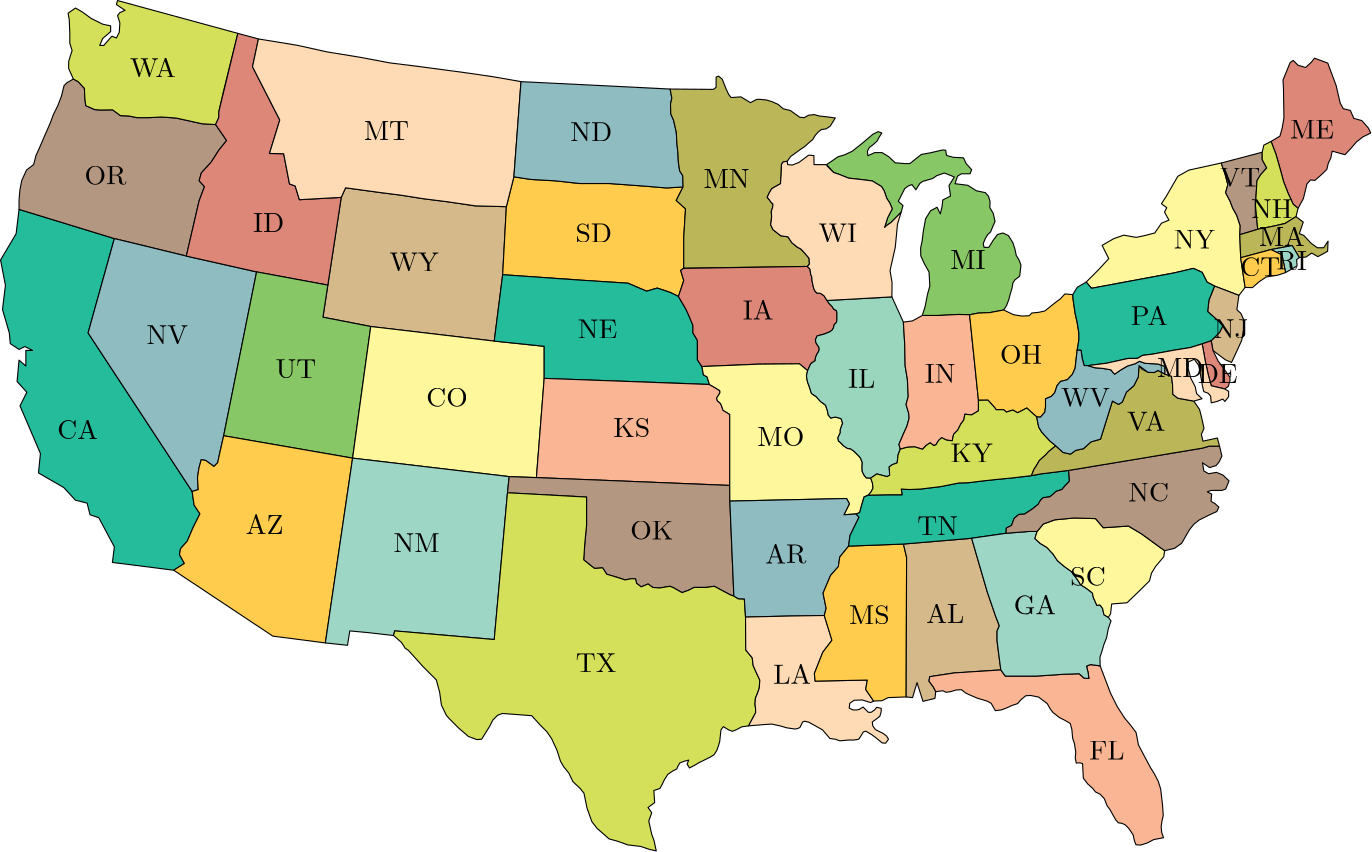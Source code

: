 <?xml version="1.0"?>
<!DOCTYPE ipe SYSTEM "ipe.dtd">
<ipe version="70206" creator="Ipe 7.2.7">
<info created="D:20100110145735" modified="D:20200327143314"/>
<ipestyle name="basic">
<symbol name="arrow/arc(spx)">
<path stroke="sym-stroke" fill="sym-stroke" pen="sym-pen">
0 0 m
-1 0.333 l
-1 -0.333 l
h
</path>
</symbol>
<symbol name="arrow/farc(spx)">
<path stroke="sym-stroke" fill="white" pen="sym-pen">
0 0 m
-1 0.333 l
-1 -0.333 l
h
</path>
</symbol>
<symbol name="mark/circle(sx)" transformations="translations">
<path fill="sym-stroke">
0.6 0 0 0.6 0 0 e
0.4 0 0 0.4 0 0 e
</path>
</symbol>
<symbol name="mark/disk(sx)" transformations="translations">
<path fill="sym-stroke">
0.6 0 0 0.6 0 0 e
</path>
</symbol>
<symbol name="mark/fdisk(sfx)" transformations="translations">
<group>
<path fill="sym-stroke" fillrule="eofill">
0.6 0 0 0.6 0 0 e
0.4 0 0 0.4 0 0 e
</path>
<path fill="sym-fill">
0.4 0 0 0.4 0 0 e
</path>
</group>
</symbol>
<symbol name="mark/box(sx)" transformations="translations">
<path fill="sym-stroke" fillrule="eofill">
-0.6 -0.6 m
0.6 -0.6 l
0.6 0.6 l
-0.6 0.6 l
h
-0.4 -0.4 m
0.4 -0.4 l
0.4 0.4 l
-0.4 0.4 l
h
</path>
</symbol>
<symbol name="mark/square(sx)" transformations="translations">
<path fill="sym-stroke">
-0.6 -0.6 m
0.6 -0.6 l
0.6 0.6 l
-0.6 0.6 l
h
</path>
</symbol>
<symbol name="mark/fsquare(sfx)" transformations="translations">
<group>
<path fill="sym-stroke" fillrule="eofill">
-0.6 -0.6 m
0.6 -0.6 l
0.6 0.6 l
-0.6 0.6 l
h
-0.4 -0.4 m
0.4 -0.4 l
0.4 0.4 l
-0.4 0.4 l
h
</path>
<path fill="sym-fill">
-0.4 -0.4 m
0.4 -0.4 l
0.4 0.4 l
-0.4 0.4 l
h
</path>
</group>
</symbol>
<symbol name="mark/cross(sx)" transformations="translations">
<group>
<path fill="sym-stroke">
-0.43 -0.57 m
0.57 0.43 l
0.43 0.57 l
-0.57 -0.43 l
h
</path>
<path fill="sym-stroke">
-0.43 0.57 m
0.57 -0.43 l
0.43 -0.57 l
-0.57 0.43 l
h
</path>
</group>
</symbol>
<symbol name="arrow/fnormal(spx)">
<path stroke="sym-stroke" fill="white" pen="sym-pen">
0 0 m
-1 0.333 l
-1 -0.333 l
h
</path>
</symbol>
<symbol name="arrow/pointed(spx)">
<path stroke="sym-stroke" fill="sym-stroke" pen="sym-pen">
0 0 m
-1 0.333 l
-0.8 0 l
-1 -0.333 l
h
</path>
</symbol>
<symbol name="arrow/fpointed(spx)">
<path stroke="sym-stroke" fill="white" pen="sym-pen">
0 0 m
-1 0.333 l
-0.8 0 l
-1 -0.333 l
h
</path>
</symbol>
<symbol name="arrow/linear(spx)">
<path stroke="sym-stroke" pen="sym-pen">
-1 0.333 m
0 0 l
-1 -0.333 l
</path>
</symbol>
<symbol name="arrow/fdouble(spx)">
<path stroke="sym-stroke" fill="white" pen="sym-pen">
0 0 m
-1 0.333 l
-1 -0.333 l
h
-1 0 m
-2 0.333 l
-2 -0.333 l
h
</path>
</symbol>
<symbol name="arrow/double(spx)">
<path stroke="sym-stroke" fill="sym-stroke" pen="sym-pen">
0 0 m
-1 0.333 l
-1 -0.333 l
h
-1 0 m
-2 0.333 l
-2 -0.333 l
h
</path>
</symbol>
<pen name="heavier" value="0.8"/>
<pen name="fat" value="1.2"/>
<pen name="ultrafat" value="2"/>
<symbolsize name="large" value="5"/>
<symbolsize name="small" value="2"/>
<symbolsize name="tiny" value="1.1"/>
<arrowsize name="large" value="10"/>
<arrowsize name="small" value="5"/>
<arrowsize name="tiny" value="3"/>
<color name="red" value="1 0 0"/>
<color name="green" value="0 1 0"/>
<color name="blue" value="0 0 1"/>
<color name="yellow" value="1 1 0"/>
<color name="orange" value="1 0.647 0"/>
<color name="gold" value="1 0.843 0"/>
<color name="purple" value="0.627 0.125 0.941"/>
<color name="gray" value="0.745"/>
<color name="brown" value="0.647 0.165 0.165"/>
<color name="navy" value="0 0 0.502"/>
<color name="pink" value="1 0.753 0.796"/>
<color name="seagreen" value="0.18 0.545 0.341"/>
<color name="turquoise" value="0.251 0.878 0.816"/>
<color name="violet" value="0.933 0.51 0.933"/>
<color name="darkblue" value="0 0 0.545"/>
<color name="darkcyan" value="0 0.545 0.545"/>
<color name="darkgray" value="0.663"/>
<color name="darkgreen" value="0 0.392 0"/>
<color name="darkmagenta" value="0.545 0 0.545"/>
<color name="darkorange" value="1 0.549 0"/>
<color name="darkred" value="0.545 0 0"/>
<color name="lightblue" value="0.678 0.847 0.902"/>
<color name="lightcyan" value="0.878 1 1"/>
<color name="lightgray" value="0.827"/>
<color name="lightgreen" value="0.565 0.933 0.565"/>
<color name="lightyellow" value="1 1 0.878"/>
<dashstyle name="dashed" value="[4] 0"/>
<dashstyle name="dotted" value="[1 3] 0"/>
<dashstyle name="dash dotted" value="[4 2 1 2] 0"/>
<dashstyle name="dash dot dotted" value="[4 2 1 2 1 2] 0"/>
<textsize name="large" value="\large"/>
<textsize name="small" value="\small"/>
<textsize name="tiny" value="\tiny"/>
<textsize name="Large" value="\Large"/>
<textsize name="LARGE" value="\LARGE"/>
<textsize name="huge" value="\huge"/>
<textsize name="Huge" value="\Huge"/>
<textsize name="footnote" value="\footnotesize"/>
<textstyle name="center" begin="\begin{center}" end="\end{center}"/>
<textstyle name="itemize" begin="\begin{itemize}" end="\end{itemize}"/>
<textstyle name="item" begin="\begin{itemize}\item{}" end="\end{itemize}"/>
<gridsize name="4 pts" value="4"/>
<gridsize name="8 pts (~3 mm)" value="8"/>
<gridsize name="16 pts (~6 mm)" value="16"/>
<gridsize name="32 pts (~12 mm)" value="32"/>
<gridsize name="10 pts (~3.5 mm)" value="10"/>
<gridsize name="20 pts (~7 mm)" value="20"/>
<gridsize name="14 pts (~5 mm)" value="14"/>
<gridsize name="28 pts (~10 mm)" value="28"/>
<gridsize name="56 pts (~20 mm)" value="56"/>
<anglesize name="90 deg" value="90"/>
<anglesize name="60 deg" value="60"/>
<anglesize name="45 deg" value="45"/>
<anglesize name="30 deg" value="30"/>
<anglesize name="22.5 deg" value="22.5"/>
<tiling name="falling" angle="-60" step="4" width="1"/>
<tiling name="rising" angle="30" step="4" width="1"/>
</ipestyle>
<page>
<layer name="outlines"/>
<layer name="labels"/>
<view layers="outlines labels" active="outlines"/>
<path layer="outlines" matrix="1 0 0 1 1 0" stroke="black" fill="0.835 0.725 0.541">
171.32 503.665 m
166.489 472.069 l
164.73 460.518 l
181.942 457.172 l
226.405 451.913 l
229.433 475.818 l
230.769 500.318 l
219.559 500.598 l
209.375 502.107 l
201.076 503.144 l
192.684 504.465 l
185.328 505.407 l
179.764 506.162 l
172.881 507.105 l
h
</path>
<path matrix="1 0 0 1 1 0" stroke="black" fill="1 0.8 0.302">
230.769 500.318 m
233.473 511.049 l
239.592 510.114 l
248.295 509.623 l
257.244 508.643 l
267.787 508.643 l
281.149 507.662 l
288.382 507.049 l
294.389 507.417 l
291.914 502.555 l
295.261 499.527 l
294.623 489.168 l
294.623 478.172 l
293.508 477.375 l
294.623 473.71 l
292.711 467.972 l
289.842 469.407 l
285.061 471 l
281.236 469.885 l
274.543 472.753 l
257.332 473.869 l
229.433 475.818 l
h
</path>
<path matrix="1 0 0 1 1 0" stroke="black" fill="0.533 0.78 0.396">
388.455 512.424 m
385.72 511.481 l
384.211 510.444 l
380.628 509.407 l
379.591 508.652 l
378.176 506.389 l
376.762 508.275 l
375.347 507.709 l
374.216 506.86 l
372.801 504.126 l
371.858 502.24 l
373.556 500.731 l
372.877 498.325 l
369.25 494.625 l
367.654 493.537 l
366.929 492.812 l
368.017 496.294 l
369.686 499.558 l
368.743 501.734 l
367.727 503.258 l
366.784 506.014 l
365.841 507.537 l
362.504 509.568 l
358.587 510.076 l
353.945 510.584 l
350.318 512.035 l
348.577 512.615 l
346.038 515.444 l
348.378 517.045 l
350.169 518.271 l
352.433 518.931 l
355.262 520.251 l
358.939 523.174 l
362.711 526.38 l
364.597 527.323 l
365.917 526.852 l
364.88 525.155 l
364.22 523.929 l
362.994 522.797 l
361.391 521.571 l
360.731 520.251 l
360.919 518.648 l
363.371 519.78 l
366.012 519.78 l
368.463 518.271 l
370.727 516.102 l
374.216 515.819 l
376.007 515.819 l
380.157 519.119 l
383.363 519.685 l
387.795 520.723 l
388.926 520.628 l
389.209 518.742 l
391.661 518.082 l
395.339 517.894 l
396.282 515.819 l
398.262 513.65 l
397.696 512.141 l
394.584 512.141 l
393.17 511.293 l
392.29 508.584 l
396.884 508.006 l
399.996 506.026 l
403.202 505.366 l
404.334 504.045 l
404.9 502.159 l
404.806 499.991 l
406.031 497.916 l
406.692 494.993 l
405.937 493.295 l
405.088 491.221 l
404.051 490.278 l
403.202 488.863 l
402.448 487.072 l
402.731 485.657 l
404.428 485.657 l
406.031 488.203 l
407.54 490.278 l
409.521 490.844 l
411.501 489.901 l
413.104 487.354 l
413.858 484.997 l
414.33 482.734 l
415.367 481.036 l
416.027 479.245 l
415.556 475.284 l
413.858 473.964 l
413.104 472.832 l
412.821 471.041 l
412.161 468.872 l
411.689 466.986 l
410.841 464.723 l
409.803 463.119 l
404.806 462.176 l
400.562 461.988 l
397.529 461.389 l
393.606 461.511 l
386.374 461.143 l
380.489 461.143 l
381.514 464.345 l
382.362 468.683 l
383.211 471.795 l
382.916 476.834 l
381.353 479.568 l
379.958 482.581 l
379.902 485.427 l
380.46 488.05 l
380.851 491.342 l
381.688 495.973 l
383.474 498.819 l
385.817 500.102 l
386.989 497.703 l
387.603 500.325 l
387.882 502.725 l
390.672 504.175 l
390.114 507.914 l
392.038 511.01 l
h
</path>
<path matrix="1 0 0 1 1 0" stroke="black" fill="0.145 0.737 0.612">
55.3269 499.328 m
89.6394 488.825 l
80.1859 454.862 l
117.65 397.791 l
118.35 392.889 l
120.451 389.738 l
118 384.837 l
115.899 379.935 l
113.448 377.134 l
113.098 375.033 l
114.849 371.882 l
110.997 369.431 l
88.9391 372.232 l
89.6394 377.834 l
84.0373 388.338 l
80.8862 389.388 l
79.8358 393.59 l
75.6343 394.64 l
71.4327 399.192 l
62.3294 404.444 l
63.0297 411.446 l
55.677 428.603 l
58.1279 433.504 l
54.6266 437.356 l
55.3269 445.059 l
57.7778 442.958 l
57.7778 446.459 l
57.7778 448.56 l
60.2287 448.56 l
57.4276 449.96 l
55.3269 448.91 l
52.1757 451.011 l
51.8256 454.862 l
49.3747 463.265 l
50.4251 472.018 l
48.6744 481.122 l
54.2765 490.575 l
h
</path>
<path stroke="black" fill="0.706 0.592 0.506">
90.6394 488.825 m
116.549 482.522 l
121.168 502.441 l
123.08 507.54 l
121.168 509.612 l
121.965 512.481 l
125.471 516.305 l
128.34 520.768 l
131.049 524.114 l
127.089 529.879 l
122.245 530.147 l
112.806 532.231 l
107.534 532.599 l
102.998 532.354 l
98.8303 532.354 l
95.7656 532.967 l
92.8234 533.089 l
90.0039 535.173 l
85.598 535.106 l
83.5262 535.265 l
80.3389 536.7 l
80.0202 539.409 l
79.8608 542.915 l
77.6297 545.305 l
75.8767 546.262 l
73.6455 544.987 l
72.53 543.871 l
71.5738 540.046 l
70.2988 536.7 l
68.7052 533.512 l
67.5896 530.484 l
66.474 527.934 l
65.3585 525.385 l
63.9242 522.038 l
62.3895 518.64 l
61.5927 515.453 l
59.0428 513.54 l
57.2898 509.716 l
56.6523 506.369 l
56.3336 502.704 l
56.3269 499.328 l
h
</path>
<path matrix="1 0 0 1 1 0" stroke="black" fill="0.561 0.737 0.757">
115.549 482.522 m
140.845 476.822 l
128.994 417.839 l
127.648 411.914 l
126.84 408.144 l
125.493 406.797 l
122.53 408.952 l
120.914 409.221 l
120.106 406.258 l
119.568 402.757 l
119.837 398.448 l
117.65 397.791 l
80.1859 454.862 l
89.6394 488.825 l
115.549 482.522 l
h
</path>
<path matrix="1 0 0 1 1 0" stroke="black" fill="0.831 0.878 0.353">
126.089 529.879 m
127.259 532.455 l
127.259 534.527 l
128.916 541.778 l
134.096 562.702 l
90.7959 574.512 l
90.3815 573.061 l
93.4892 570.99 l
91.6246 570.161 l
90.7959 569.125 l
91.6246 566.432 l
91.4174 563.117 l
90.3815 561.045 l
88.7241 561.667 l
85.8237 558.352 l
84.3734 558.352 l
85.4093 560.838 l
88.3098 563.324 l
88.3098 565.396 l
85.4093 566.017 l
81.2658 568.089 l
78.1582 570.368 l
75.672 571.818 l
72.9787 569.954 l
73.3931 567.675 l
73.6003 562.91 l
73.6003 559.18 l
74.429 556.487 l
73.8075 554.623 l
73.1859 552.551 l
73.1859 550.065 l
74.8767 546.262 l
76.6297 545.305 l
78.8608 542.915 l
79.0202 539.409 l
79.3389 536.7 l
82.5262 535.265 l
84.598 535.106 l
89.0039 535.173 l
91.8234 533.089 l
94.7656 532.967 l
97.8303 532.354 l
101.998 532.354 l
106.534 532.599 l
111.806 532.231 l
121.245 530.147 l
h
</path>
<path stroke="black" fill="0.867 0.529 0.475">
116.549 482.522 m
141.845 476.822 l
167.489 472.069 l
172.32 503.665 l
157.256 502.822 l
155.733 507.755 l
153.702 508.48 l
151.598 519.361 l
146.488 519.461 l
150.187 531.502 l
140.383 550.69 l
142.511 560.685 l
135.096 562.702 l
128.259 534.527 l
128.259 532.455 l
127.089 529.879 l
131.049 524.114 l
128.34 520.768 l
125.471 516.305 l
121.965 512.481 l
121.168 509.612 l
123.08 507.54 l
121.168 502.441 l
h
</path>
<path stroke="black" fill="0.996 0.859 0.706">
142.511 560.685 m
156.529 558.404 l
167.091 556.046 l
178.69 554.16 l
189.723 552.086 l
201.039 550.671 l
209.526 549.54 l
219.239 548.22 l
226.971 547.088 l
237.033 545.322 l
234.473 511.049 l
231.769 500.318 l
220.559 500.598 l
210.375 502.107 l
202.076 503.144 l
193.684 504.465 l
186.328 505.407 l
180.764 506.162 l
173.881 507.105 l
172.32 503.665 l
157.256 502.822 l
155.733 507.755 l
153.702 508.48 l
151.598 519.361 l
146.488 519.461 l
150.187 531.502 l
140.383 550.69 l
h
</path>
<path matrix="1 0 0 1 1 0" stroke="black" fill="0.561 0.737 0.757">
236.033 545.322 m
289.705 542.652 l
290.344 539.413 l
289.853 537.206 l
289.976 533.651 l
290.957 531.444 l
291.937 527.154 l
292.182 522.863 l
292.55 519.431 l
292.673 516.489 l
293.163 513.179 l
294.267 511.462 l
294.389 507.417 l
288.382 507.049 l
281.149 507.662 l
267.787 508.643 l
257.244 508.643 l
248.295 509.623 l
239.592 510.114 l
233.473 511.049 l
h
</path>
<path matrix="1 0 0 1 1 0" stroke="black" fill="0.533 0.78 0.396">
140.845 476.822 m
166.489 472.069 l
164.73 460.518 l
181.942 457.172 l
175.409 409.779 l
128.994 417.839 l
h
</path>
<path matrix="1 0 0 1 1 0" stroke="black" fill="0.996 0.965 0.608">
181.942 457.172 m
226.405 451.913 l
244.384 450.044 l
244.384 438.49 l
241.583 402.777 l
231.779 403.127 l
175.409 409.779 l
h
</path>
<path matrix="1 0 0 1 1 0" stroke="black" fill="1 0.8 0.302">
175.409 409.779 m
165.605 343.255 l
146.698 345.706 l
110.997 369.431 l
114.849 371.882 l
113.098 375.033 l
113.448 377.134 l
115.899 379.935 l
118 384.837 l
120.451 389.738 l
118.35 392.889 l
117.65 397.791 l
119.837 398.448 l
119.568 402.757 l
120.106 406.258 l
120.914 409.221 l
122.53 408.952 l
125.493 406.797 l
126.84 408.144 l
127.648 411.914 l
128.994 417.839 l
h
</path>
<path matrix="1 0 0 1 1 0" stroke="black" fill="0.62 0.839 0.773">
175.409 409.779 m
231.779 403.127 l
231.167 397.311 l
226.402 344.481 l
190.56 347.588 l
190.146 345.931 l
181.03 346.967 l
174.4 347.588 l
173.572 342.409 l
165.605 343.255 l
h
</path>
<path matrix="1 0 0 1 1 0" stroke="black" fill="0.145 0.737 0.612">
229.433 475.818 m
226.405 451.913 l
244.384 450.044 l
244.384 438.49 l
303.85 436.296 l
303.042 438.989 l
301.695 439.797 l
301.157 442.76 l
299.541 445.184 l
299.541 452.187 l
297.925 454.88 l
297.925 457.573 l
296.578 460.805 l
295.501 463.229 l
292.711 467.972 l
289.842 469.407 l
285.061 471 l
281.236 469.885 l
274.543 472.753 l
257.332 473.869 l
h
</path>
<path matrix="1 0 0 1 1 0" stroke="black" fill="0.98 0.714 0.58">
244.384 438.49 m
241.583 402.777 l
311.182 399.953 l
311.182 425.54 l
308.751 427.04 l
308.17 428.781 l
307.663 429.652 l
306.72 430.449 l
306.429 431.32 l
307.155 432.48 l
307.663 433.351 l
307.59 434.076 l
305.849 435.164 l
303.85 436.296 l
h
</path>
<path matrix="1 0 0 1 1 0" stroke="black" fill="0.706 0.592 0.506">
241.583 402.777 m
231.779 403.127 l
231.167 397.311 l
259.632 395.765 l
259.632 385.613 l
259.01 379.191 l
258.596 373.183 l
260.875 371.318 l
262.532 370.075 l
265.433 370.282 l
266.883 368.003 l
271.648 366.553 l
273.512 365.932 l
275.584 366.346 l
277.242 366.346 l
277.656 364.689 l
279.313 363.446 l
281.8 364.481 l
283.457 363.238 l
285.943 363.031 l
289.672 363.653 l
291.122 363.031 l
292.158 362.41 l
294.023 361.374 l
296.302 362.203 l
298.374 363.238 l
300.238 363.238 l
302.724 363.238 l
305.625 363.653 l
307.904 362.41 l
311.426 360.545 l
312.669 360.131 l
311.219 394.315 l
311.182 399.953 l
h
</path>
<path matrix="1 0 0 1 1 0" stroke="black" fill="0.831 0.878 0.353">
231.167 397.311 m
259.632 395.765 l
259.632 385.613 l
259.01 379.191 l
258.596 373.183 l
260.875 371.318 l
262.532 370.075 l
265.433 370.282 l
266.883 368.003 l
271.648 366.553 l
273.512 365.932 l
275.584 366.346 l
277.242 366.346 l
277.656 364.689 l
279.313 363.446 l
281.8 364.481 l
283.457 363.238 l
285.943 363.031 l
289.672 363.653 l
291.122 363.031 l
292.158 362.41 l
294.023 361.374 l
296.302 362.203 l
298.374 363.238 l
300.238 363.238 l
302.724 363.238 l
305.625 363.653 l
307.904 362.41 l
311.426 360.545 l
312.669 360.131 l
314.257 359.163 l
316.434 359.09 l
316.869 352.562 l
316.941 340.738 l
319.263 337.909 l
319.625 335.08 l
320.781 332.486 l
322.014 329.874 l
321.797 326.9 l
320.999 324.724 l
320.418 323.346 l
320.273 321.242 l
320.491 319.501 l
320.491 318.123 l
317.952 313.408 l
315.486 313.046 l
313.6 312.03 l
312.149 311.45 l
310.771 311.957 l
308.885 313.118 l
308.014 311.957 l
307.579 307.823 l
307.071 306.082 l
306.491 304.486 l
305.476 302.963 l
304.17 302.165 l
302.429 301.294 l
301.414 300.787 l
300.18 300.206 l
298.875 299.408 l
296.699 298.248 l
295.828 299.626 l
296.408 301.077 l
294.958 300.714 l
293.217 300.061 l
292.419 298.683 l
292.129 297.885 l
290.678 297.16 l
288.864 295.927 l
287.631 293.968 l
286.833 292.3 l
286.035 290.849 l
283.859 290.123 l
284.149 285.771 l
281.758 284.014 l
283.105 282.128 l
282.027 279.166 l
283.105 274.318 l
283.913 272.163 l
284.721 268.393 l
282.297 268.931 l
279.065 270.009 l
274.486 270.547 l
270.716 271.894 l
267.753 272.702 l
263.444 276.473 l
261.558 278.896 l
259.815 283.76 l
258.699 289.179 l
257.265 290.932 l
254.715 293.322 l
253.281 296.35 l
251.368 298.741 l
250.253 300.653 l
248.978 304.637 l
247.066 308.781 l
245.313 311.331 l
242.922 313.721 l
239.894 317.068 l
229.376 317.865 l
227.623 317.227 l
225.87 315.474 l
224.754 313.243 l
221.886 308.621 l
220.133 308.462 l
217.105 309.578 l
213.599 312.606 l
210.252 315.952 l
209.136 317.227 l
207.383 320.893 l
206.746 325.514 l
205.557 329.936 l
200.653 334.84 l
197.447 338.423 l
195.373 340.686 l
194.335 341.347 l
193.015 343.421 l
190.146 345.931 l
190.56 347.588 l
226.402 344.481 l
h
</path>
<path matrix="1 0 0 1 1 0" stroke="black" fill="0.733 0.718 0.349">
289.705 542.652 m
305.293 542.535 l
306.274 543.271 l
306.274 546.949 l
307.132 547.316 l
308.48 546.213 l
309.829 542.78 l
310.81 540.696 l
311.668 539.593 l
315.223 539.838 l
317.429 538.49 l
318.655 537.754 l
320.739 538.858 l
321.72 538.98 l
324.294 538.735 l
326.378 538.122 l
328.585 537.141 l
330.424 535.548 l
332.998 534.935 l
334.347 533.954 l
336.431 532.483 l
338.024 532.36 l
339.496 533.219 l
341.58 533.464 l
343.296 532.973 l
346.606 532.606 l
349.18 532.238 l
347.341 529.296 l
345.87 528.315 l
344.154 528.07 l
342.928 527.089 l
341.947 525.986 l
341.089 524.515 l
339.496 523.166 l
338.147 521.94 l
336.308 520.714 l
334.837 519.611 l
333.121 518.385 l
331.895 516.669 l
330.424 516.424 l
329.811 515.566 l
329.688 512.011 l
329.443 508.578 l
327.237 507.352 l
326.256 506.739 l
325.398 505.268 l
324.662 503.674 l
325.398 502.816 l
326.011 501.958 l
326.746 501.223 l
326.624 500.119 l
326.133 498.526 l
326.256 496.809 l
326.133 495.216 l
325.888 493.867 l
326.746 492.028 l
327.85 491.17 l
329.566 489.822 l
332.14 489.454 l
333.489 487.37 l
335.45 485.776 l
336.799 485.041 l
338.392 483.325 l
339.741 481.731 l
339.863 479.647 l
339.128 478.789 l
294.623 478.172 l
294.623 489.168 l
295.261 499.527 l
291.914 502.555 l
294.389 507.417 l
294.267 511.462 l
293.163 513.179 l
292.673 516.489 l
292.55 519.431 l
292.182 522.863 l
291.937 527.154 l
290.957 531.444 l
289.976 533.651 l
289.853 537.206 l
290.344 539.413 l
h
</path>
<path matrix="1 0 0 1 1 0" stroke="black" fill="0.867 0.529 0.475">
294.512 478.092 m
293.508 477.375 l
294.623 473.71 l
292.711 467.972 l
295.501 463.229 l
296.578 460.805 l
297.925 457.573 l
297.925 454.88 l
299.541 452.187 l
299.541 445.184 l
301.157 442.76 l
321.319 443.61 l
336.275 443.733 l
339.217 441.281 l
340.32 443.733 l
341.301 444.468 l
341.914 444.836 l
342.036 445.939 l
342.527 447.165 l
343.14 448.146 l
343.385 448.881 l
343.262 449.739 l
342.894 450.23 l
342.649 450.598 l
342.159 451.456 l
342.036 452.436 l
342.649 453.785 l
344.12 454.153 l
345.346 454.52 l
347.185 455.256 l
348.043 455.869 l
348.533 456.727 l
348.779 457.83 l
349.637 458.689 l
349.759 459.547 l
349.759 460.65 l
349.759 462.244 l
349.514 462.979 l
348.656 463.347 l
348.043 464.328 l
347.062 465.308 l
346.204 466.534 l
345.101 468.25 l
343.875 469.109 l
342.527 469.231 l
341.914 469.844 l
341.546 470.58 l
341.301 471.315 l
340.81 473.644 l
340.688 475.115 l
340.32 475.974 l
340.075 477.812 l
339.128 478.789 l
h
</path>
<path stroke="black" fill="0.996 0.965 0.608">
302.157 442.76 m
302.695 439.797 l
304.042 438.989 l
304.85 436.296 l
306.849 435.164 l
308.59 434.076 l
308.663 433.351 l
308.155 432.48 l
307.429 431.32 l
307.72 430.449 l
308.663 429.652 l
309.17 428.781 l
309.751 427.04 l
312.182 425.54 l
312.182 399.953 l
312.219 394.315 l
354.233 395.243 l
355.27 393.357 l
353.29 389.396 l
357.628 389.679 l
358.948 390.15 l
359.702 392.979 l
360.551 395.808 l
362.06 396.468 l
363.097 397.694 l
363.757 399.014 l
363.569 400.806 l
362.909 402.598 l
361.306 402.692 l
360.551 403.635 l
359.891 404.955 l
359.797 406.276 l
359.891 408.256 l
359.231 409.859 l
358.382 410.802 l
356.968 412.216 l
355.648 413.159 l
354.61 413.254 l
353.196 414.197 l
351.97 415.423 l
351.31 415.988 l
351.121 417.12 l
351.97 418.912 l
351.97 420.043 l
352.819 422.401 l
352.253 424.004 l
350.273 424.57 l
349.235 424.381 l
348.575 424.192 l
347.632 425.324 l
347.349 426.833 l
346.689 428.813 l
344.803 430.228 l
343.294 431.925 l
341.597 433.057 l
341.22 434.283 l
340.748 435.697 l
340.277 436.923 l
339.994 438.055 l
339.805 439.469 l
340.217 441.281 l
337.275 443.733 l
322.319 443.61 l
h
</path>
<path stroke="black" fill="0.561 0.737 0.757">
312.219 394.315 m
313.669 360.131 l
315.257 359.163 l
317.434 359.09 l
317.869 352.562 l
333.161 352.927 l
346.214 353.134 l
346.882 355.67 l
345.778 361.187 l
348.475 367.561 l
351.295 370.749 l
351.785 374.181 l
354.973 378.104 l
355.463 381.904 l
358.727 388.537 l
357.628 389.679 l
353.29 389.396 l
355.27 393.357 l
354.233 395.243 l
h
</path>
<path stroke="black" fill="0.996 0.859 0.706">
317.869 352.562 m
317.941 340.738 l
320.263 337.909 l
320.625 335.08 l
321.781 332.486 l
323.014 329.874 l
322.797 326.9 l
321.999 324.724 l
321.418 323.346 l
321.273 321.242 l
321.491 319.501 l
321.491 318.123 l
318.952 313.408 l
324.448 313.858 l
327.277 314.046 l
330.389 313.386 l
332.558 312.726 l
335.67 312.254 l
336.613 312.443 l
337.462 312.82 l
338.405 314.801 l
339.159 315.083 l
340.668 314.706 l
342.365 313.763 l
345.572 311.972 l
347.363 309.897 l
348.212 308.86 l
350.287 308.577 l
351.795 308.011 l
354.813 308.294 l
356.699 308.294 l
358.585 308.577 l
359.245 309.52 l
360.282 311.217 l
361.131 311.5 l
363.394 310.18 l
364.997 308.954 l
367.072 307.257 l
368.298 307.162 l
369.335 308.577 l
368.675 309.708 l
367.449 310.651 l
365.752 311.5 l
364.62 312.066 l
363.677 313.386 l
363.489 314.801 l
364.809 315.744 l
366.223 316.875 l
366.695 318.478 l
366.695 319.704 l
365.092 320.081 l
364.337 319.138 l
363.111 318.29 l
362.074 318.29 l
360.188 320.176 l
358.774 319.327 l
357.925 319.138 l
356.51 319.138 l
355.19 319.798 l
355.379 321.496 l
356.982 322.627 l
359.905 322.722 l
362.923 321.779 l
363.986 322.325 l
361.131 326.494 l
361.697 329.889 l
342.931 329.511 l
342.648 332.246 l
345.666 339.884 l
348.966 344.222 l
346.214 353.134 l
333.161 352.927 l
h
</path>
<path stroke="black" fill="1 0.8 0.302">
354.973 378.104 m
374.711 378.857 l
375.848 374.082 l
375.691 323.815 l
369.194 323.569 l
366.987 322.466 l
363.986 322.325 l
361.131 326.494 l
361.697 329.889 l
342.931 329.511 l
342.648 332.246 l
345.666 339.884 l
348.966 344.222 l
346.214 353.134 l
346.882 355.67 l
345.778 361.187 l
348.475 367.561 l
351.295 370.749 l
351.785 374.181 l
h
</path>
<path stroke="black" fill="0.835 0.725 0.541">
374.711 378.857 m
399.261 380.942 l
404.917 361.55 l
407.88 352.932 l
409.226 349.43 l
408.418 347.545 l
408.418 344.044 l
408.957 339.735 l
409.765 333.54 l
393.066 332.463 l
384.179 331.116 l
383.909 329.5 l
385.525 327.345 l
386.333 325.729 l
386.064 323.305 l
381.755 322.228 l
379.6 328.961 l
377.984 323.575 l
375.691 323.815 l
375.848 374.082 l
h
</path>
<path matrix="1 0 0 1 1 0" stroke="black" fill="0.98 0.714 0.58">
408.765 333.54 m
410.386 331.318 l
421.514 331.318 l
431.415 331.978 l
436.979 332.167 l
438.77 330.564 l
440.468 330.47 l
440.185 332.639 l
439.619 334.902 l
441.034 335.468 l
443.202 335.185 l
444.523 334.996 l
448.295 325.095 l
450.652 320.38 l
453.387 316.136 l
455.461 313.684 l
457.442 311.044 l
457.913 308.686 l
458.29 306.612 l
460.365 302.651 l
462.628 298.408 l
464.043 296.145 l
465.457 293.41 l
466.306 290.675 l
466.966 285.112 l
467.249 281.151 l
466.777 279.171 l
466.494 277.002 l
466.683 275.021 l
467.343 273.135 l
463.854 272.475 l
461.497 271.249 l
459.139 270.495 l
457.442 270.589 l
456.876 272.004 l
456.404 274.173 l
454.801 276.53 l
453.575 277.756 l
452.349 278.322 l
451.029 278.511 l
450.086 279.642 l
447.917 283.508 l
447.069 284.546 l
446.031 287.186 l
444.523 288.789 l
442.825 289.638 l
441.788 290.958 l
440.091 292.467 l
438.487 294.541 l
438.299 297.842 l
438.205 299.822 l
437.167 300.105 l
435.941 300.011 l
435.564 301.803 l
435.753 303.877 l
435.281 306.989 l
434.621 308.969 l
434.338 312.176 l
433.772 314.25 l
431.698 315.476 l
429.812 316.419 l
427.549 318.211 l
426.606 319.437 l
425.474 321.417 l
422.362 323.774 l
419.533 324.34 l
417.742 324.246 l
415.95 322.737 l
414.818 321.417 l
412.838 320.757 l
410.763 319.814 l
408.972 319.154 l
406.803 318.871 l
406.048 320.191 l
405.294 321.511 l
403.974 322.266 l
402.465 322.737 l
400.485 323.303 l
397.373 324.623 l
396.053 325.283 l
394.638 326.415 l
392.658 326.32 l
390.866 325.755 l
389.074 325.472 l
387.943 326.038 l
385.333 325.729 l
384.525 327.345 l
382.909 329.5 l
383.179 331.116 l
392.066 332.463 l
h
</path>
<path matrix="1 0 0 1 1 0" stroke="black" fill="0.604 0.839 0.741">
346.204 466.534 m
369.548 467.839 l
373.691 458.755 l
374.17 450.787 l
374.329 442.978 l
375.126 438.197 l
375.444 431.982 l
374.648 429.113 l
375.604 425.926 l
375.763 424.173 l
374.966 421.304 l
373.532 418.117 l
372.098 414.77 l
372.576 413.017 l
371.779 410.945 l
371.46 408.077 l
369.707 407.439 l
368.592 406.643 l
368.751 403.615 l
367.795 403.136 l
364.129 404.093 l
361.909 402.598 l
360.306 402.692 l
359.551 403.635 l
358.891 404.955 l
358.797 406.276 l
358.891 408.256 l
358.231 409.859 l
357.382 410.802 l
355.968 412.216 l
354.648 413.159 l
353.61 413.254 l
352.196 414.197 l
350.97 415.423 l
350.31 415.988 l
350.121 417.12 l
350.97 418.912 l
350.97 420.043 l
351.819 422.401 l
351.253 424.004 l
349.273 424.57 l
348.235 424.381 l
347.575 424.192 l
346.632 425.324 l
346.349 426.833 l
345.689 428.813 l
343.803 430.228 l
342.294 431.925 l
340.597 433.057 l
340.22 434.283 l
339.748 435.697 l
339.277 436.923 l
338.994 438.055 l
338.805 439.469 l
339.217 441.281 l
340.32 443.733 l
341.301 444.468 l
341.914 444.836 l
342.036 445.939 l
342.527 447.165 l
343.14 448.146 l
343.385 448.881 l
343.262 449.739 l
342.894 450.23 l
342.649 450.598 l
342.159 451.456 l
342.036 452.436 l
342.649 453.785 l
344.12 454.153 l
345.346 454.52 l
347.185 455.256 l
348.043 455.869 l
348.533 456.727 l
348.779 457.83 l
349.637 458.689 l
349.759 459.547 l
349.759 460.65 l
349.759 462.244 l
349.514 462.979 l
348.656 463.347 l
348.043 464.328 l
347.062 465.308 l
h
</path>
<path stroke="black" fill="0.145 0.737 0.612">
362.06 396.468 m
369.121 396.595 l
374.213 396.595 l
373.93 398.669 l
376.853 398.481 l
381.003 398.669 l
387.981 399.518 l
394.676 400.838 l
398.071 400.932 l
402.597 401.498 l
408.632 402.158 l
413.63 402.63 l
420.797 403.479 l
424.38 404.139 l
434.188 405.364 l
434.47 401.498 l
432.867 399.801 l
431.736 398.481 l
429.661 397.821 l
428.341 396.595 l
427.398 395.84 l
425.041 395.557 l
424.098 394.709 l
423.249 393.2 l
421.269 391.597 l
419.571 390.465 l
418.251 389.616 l
416.271 389.522 l
414.573 388.108 l
414.007 386.599 l
413.63 385.562 l
411.744 384.619 l
411.65 382.733 l
405.709 381.884 l
399.261 380.942 l
374.711 378.857 l
354.973 378.104 l
355.463 381.904 l
358.727 388.537 l
357.628 389.679 l
358.948 390.15 l
359.702 392.979 l
360.551 395.808 l
h
</path>
<path matrix="1 0 0 1 1 0" stroke="black" fill="0.62 0.839 0.773">
398.261 380.942 m
410.65 382.733 l
418.801 383.38 l
421.829 383.38 l
421.032 380.83 l
422.944 379.077 l
425.335 377.643 l
427.566 375.252 l
429.159 372.862 l
431.391 370.949 l
434.259 368.877 l
436.49 365.85 l
437.447 364.256 l
439.678 362.822 l
441.749 361.228 l
442.068 359.634 l
443.343 356.766 l
444.459 356.925 l
445.415 355.65 l
445.893 353.419 l
447.487 352.463 l
448.443 351.188 l
447.487 348.479 l
446.849 345.132 l
445.893 342.741 l
445.096 340.032 l
444.459 338.12 l
444.523 334.996 l
443.202 335.185 l
441.034 335.468 l
439.619 334.902 l
440.185 332.639 l
440.468 330.47 l
438.77 330.564 l
436.979 332.167 l
431.415 331.978 l
421.514 331.318 l
410.386 331.318 l
408.765 333.54 l
407.957 339.735 l
407.418 344.044 l
407.418 347.545 l
408.226 349.43 l
406.88 352.932 l
403.917 361.55 l
h
</path>
<path matrix="1 0 0 1 1 0" stroke="black" fill="0.996 0.965 0.608">
421.829 383.38 m
424.067 386.066 l
428.196 387.572 l
435.171 388.242 l
442.871 388.019 l
445.661 384.726 l
454.7 385.34 l
459.387 382.55 l
465.414 378.142 l
467.757 376.468 l
467.422 374.292 l
464.521 370.833 l
463.014 368.377 l
462.289 365.587 l
458.272 361.626 l
454.198 357.72 l
448.674 357.274 l
448.284 353.778 l
447.487 352.463 l
445.893 353.419 l
445.415 355.65 l
444.459 356.925 l
443.343 356.766 l
442.068 359.634 l
441.749 361.228 l
439.678 362.822 l
437.447 364.256 l
436.49 365.85 l
434.259 368.877 l
431.391 370.949 l
429.159 372.862 l
427.566 375.252 l
425.335 377.643 l
422.944 379.077 l
421.032 380.83 l
h
</path>
<path matrix="1 0 0 1 1 0" stroke="black" fill="0.996 0.859 0.706">
346.204 466.534 m
369.548 467.839 l
369.613 473.009 l
368.888 477.289 l
370.774 485.703 l
371.571 494.045 l
372.877 498.325 l
369.25 494.625 l
367.654 493.537 l
366.929 492.812 l
368.017 496.294 l
369.686 499.558 l
368.743 501.734 l
367.727 503.258 l
366.784 506.014 l
365.841 507.537 l
362.504 509.568 l
358.587 510.076 l
353.945 510.584 l
350.318 512.035 l
348.577 512.615 l
346.256 514.936 l
346.038 515.444 l
342.556 515.444 l
341.541 515.444 l
341.468 518.708 l
339.582 518.853 l
336.1 516.242 l
333.707 515.299 l
332.038 515.444 l
331.895 516.669 l
330.424 516.424 l
329.811 515.566 l
329.688 512.011 l
329.443 508.578 l
327.237 507.352 l
326.256 506.739 l
325.398 505.268 l
324.662 503.674 l
325.398 502.816 l
326.011 501.958 l
326.746 501.223 l
326.624 500.119 l
326.133 498.526 l
326.256 496.809 l
326.133 495.216 l
325.888 493.867 l
326.746 492.028 l
327.85 491.17 l
329.566 489.822 l
332.14 489.454 l
333.489 487.37 l
335.45 485.776 l
336.799 485.041 l
338.392 483.325 l
339.741 481.731 l
339.863 479.647 l
339.128 478.789 l
340.075 477.812 l
340.32 475.974 l
340.688 475.115 l
340.81 473.644 l
341.301 471.315 l
341.546 470.58 l
341.914 469.844 l
342.527 469.231 l
343.875 469.109 l
345.101 468.25 l
h
</path>
<path matrix="1 0 0 1 1 0" stroke="black" fill="0.98 0.714 0.58">
373.691 458.755 m
376.934 459.182 l
380.489 461.143 l
386.374 461.143 l
393.606 461.511 l
397.529 461.389 l
400.717 430.619 l
400.717 426.818 l
398.265 425.347 l
395.813 425.592 l
395.445 423.508 l
394.342 422.037 l
393.239 419.831 l
391.768 418.36 l
391.277 416.03 l
389.193 416.276 l
387.477 417.134 l
386.374 416.153 l
385.393 414.559 l
384.657 414.314 l
383.309 415.295 l
381.838 414.314 l
380.612 412.966 l
377.792 413.824 l
375.095 413.701 l
372.576 413.017 l
372.098 414.77 l
373.532 418.117 l
374.966 421.304 l
375.763 424.173 l
375.604 425.926 l
374.648 429.113 l
375.444 431.982 l
375.126 438.197 l
374.329 442.978 l
374.17 450.787 l
h
</path>
<path matrix="1 0 0 1 1 0" stroke="black" fill="1 0.8 0.302">
397.529 461.389 m
400.717 430.619 l
404.144 430.649 l
406.473 428.074 l
407.086 427.216 l
409.783 427.216 l
410.764 426.358 l
413.093 427.094 l
414.81 426.113 l
418.119 427.829 l
419.713 426.358 l
421.675 424.642 l
423.023 424.519 l
424.617 426.358 l
424.862 428.197 l
424.862 431.139 l
426.946 431.997 l
428.172 433.346 l
429.03 435.92 l
430.256 437.391 l
432.708 438.004 l
434.546 439.966 l
435.527 442.172 l
436.018 446.708 l
436.263 448.669 l
436.876 452.347 l
436.876 454.676 l
436.263 458.599 l
435.527 461.909 l
435.159 464.361 l
434.792 466.935 l
434.669 468.652 l
431.849 468.897 l
430.133 467.058 l
428.785 466.077 l
427.191 464.851 l
425.843 463.748 l
424.617 462.767 l
422.41 462.277 l
419.958 462.032 l
418.978 461.051 l
416.403 460.928 l
413.338 461.419 l
409.803 463.119 l
404.806 462.176 l
400.562 461.988 l
h
</path>
<path matrix="1 0 0 1 1 0" stroke="black" fill="0.831 0.878 0.353">
421.675 424.642 m
422.41 420.964 l
423.513 419.125 l
424.862 417.654 l
426.333 416.061 l
428.54 414.222 l
425.965 412.138 l
424.862 410.912 l
422.655 408.95 l
421.675 407.234 l
420.694 405.763 l
419.797 403.479 l
412.63 402.63 l
407.632 402.158 l
401.597 401.498 l
397.071 400.932 l
393.676 400.838 l
386.981 399.518 l
380.003 398.669 l
375.853 398.481 l
372.93 398.669 l
373.213 396.595 l
368.121 396.595 l
361.06 396.468 l
362.097 397.694 l
362.757 399.014 l
362.569 400.806 l
361.909 402.598 l
364.129 404.093 l
367.795 403.136 l
368.751 403.615 l
368.592 406.643 l
369.707 407.439 l
371.46 408.077 l
371.779 410.945 l
372.576 413.017 l
375.095 413.701 l
377.792 413.824 l
380.612 412.966 l
381.838 414.314 l
383.309 415.295 l
384.657 414.314 l
385.393 414.559 l
386.374 416.153 l
387.477 417.134 l
389.193 416.276 l
391.277 416.03 l
391.768 418.36 l
393.239 419.831 l
394.342 422.037 l
395.445 423.508 l
395.813 425.592 l
398.265 425.347 l
400.717 426.818 l
400.717 430.619 l
404.144 430.649 l
406.473 428.074 l
407.086 427.216 l
409.783 427.216 l
410.764 426.358 l
413.093 427.094 l
414.81 426.113 l
418.119 427.829 l
419.713 426.358 l
h
</path>
<path matrix="1 0 0 1 1 0" stroke="black" fill="0.706 0.592 0.506">
433.188 405.364 m
481.253 413.364 l
483.827 414.099 l
487.505 414.099 l
488.363 410.544 l
487.383 408.46 l
486.279 407.112 l
483.95 406.376 l
481.376 408.092 l
481.866 405.15 l
483.582 404.17 l
486.402 404.66 l
488.731 403.679 l
490.938 401.595 l
489.712 398.653 l
488.363 398.163 l
484.44 398.163 l
483.092 397.672 l
484.686 396.814 l
484.44 394.24 l
485.911 393.382 l
487.26 392.156 l
486.524 390.562 l
483.827 389.336 l
480.15 387.497 l
478.311 386.026 l
476.717 384.065 l
475.369 381.736 l
473.898 379.161 l
471.323 377.322 l
467.757 376.468 l
465.414 378.142 l
459.387 382.55 l
454.7 385.34 l
445.661 384.726 l
442.871 388.019 l
435.171 388.242 l
428.196 387.572 l
424.067 386.066 l
421.829 383.38 l
418.801 383.38 l
410.65 382.733 l
410.744 384.619 l
412.63 385.562 l
413.007 386.599 l
413.573 388.108 l
415.271 389.522 l
417.251 389.616 l
418.571 390.465 l
420.269 391.597 l
422.249 393.2 l
423.098 394.709 l
424.041 395.557 l
426.398 395.84 l
427.341 396.595 l
428.661 397.821 l
430.736 398.481 l
431.867 399.801 l
433.47 401.498 l
h
</path>
<path matrix="1 0 0 1 1 0" stroke="black" fill="0.996 0.965 0.608">
443.802 477.461 m
447.627 481.604 l
445.236 486.385 l
449.38 488.776 l
453.045 490.051 l
457.508 489.254 l
460.536 489.892 l
464.201 490.848 l
466.591 494.354 l
469.301 495.469 l
467.707 498.338 l
468.504 499.932 l
466.591 501.366 l
468.344 504.075 l
472.488 511.247 l
476.472 513.478 l
488.106 516.028 l
489.54 511.884 l
490.496 508.219 l
489.7 505.35 l
491.293 502.322 l
492.249 499.772 l
493.684 497.222 l
494.959 493.398 l
494.799 490.21 l
495.118 481.923 l
496.712 471.246 l
494.481 468.377 l
485.715 471.724 l
483.006 473.158 l
481.253 476.664 l
478.066 478.098 l
471.372 476.505 l
455.117 473.477 l
441.412 470.927 l
439.499 473.158 l
h
</path>
<path matrix="1 0 0 1 1 0" stroke="black" fill="0.706 0.592 0.506">
488.106 516.028 m
502.871 519.918 l
502.871 517.224 l
504.487 514.262 l
502.333 511.838 l
500.986 509.683 l
500.447 500.795 l
501.255 492.177 l
494.799 490.21 l
494.959 493.398 l
493.684 497.222 l
492.249 499.772 l
491.293 502.322 l
489.7 505.35 l
490.496 508.219 l
489.54 511.884 l
488.106 516.028 l
h
</path>
<path matrix="1 0 0 1 1 0" stroke="black" fill="0.867 0.529 0.475">
506.065 523.798 m
509.252 525.711 l
510.049 528.579 l
510.686 532.245 l
510.527 542.604 l
510.368 545.95 l
512.918 552.166 l
514.033 552.962 l
515.786 551.209 l
518.495 550.412 l
520.567 552.325 l
521.683 553.759 l
526.464 552.006 l
529.492 543.878 l
530.926 537.663 l
532.042 535.591 l
534.591 534.954 l
535.866 532.085 l
538.735 531.289 l
541.125 528.579 l
541.922 526.826 l
539.054 525.392 l
536.823 523.639 l
534.751 521.248 l
532.679 519.017 l
528.057 520.292 l
527.579 517.902 l
526.623 515.83 l
526.145 513.758 l
524.551 512.165 l
521.842 509.774 l
520.248 509.933 l
518.974 508.499 l
517.699 503.24 l
515.786 499.734 l
514.033 501.168 l
512.121 505.312 l
510.527 509.455 l
509.412 513.599 l
507.818 519.177 l
h
</path>
<path matrix="1 0 0 1 1 0" stroke="black" fill="0.831 0.878 0.353">
502.871 519.918 m
503.443 522.461 l
506.065 523.798 l
507.818 519.177 l
509.412 513.599 l
510.527 509.455 l
512.121 505.312 l
514.033 501.168 l
515.786 499.734 l
515.042 496.717 l
511.082 494.266 l
507.027 493.323 l
501.255 492.177 l
500.447 500.795 l
500.986 509.683 l
502.333 511.838 l
504.487 514.262 l
502.871 517.224 l
h
</path>
<path matrix="1 0 0 1 1 0" stroke="black" fill="0.733 0.718 0.349">
515.042 496.717 m
517.649 494.752 l
516.214 490.609 l
517.808 489.971 l
520.517 487.103 l
522.748 485.509 l
524.979 485.509 l
526.573 487.899 l
526.414 484.234 l
522.908 482.322 l
520.677 483.597 l
518.605 482.162 l
516.214 482.003 l
513.664 486.306 l
506.015 484.871 l
495.118 481.923 l
494.799 490.21 l
501.255 492.177 l
507.027 493.323 l
511.082 494.266 l
h
</path>
<path matrix="1 0 0 1 1 0" stroke="black" fill="0.62 0.839 0.773">
513.664 486.306 m
506.015 484.871 l
509.999 482.959 l
511.274 476.584 l
515.418 478.975 l
515.258 481.206 l
516.214 482.003 l
h
</path>
<path matrix="1 0 0 1 1 0" stroke="black" fill="1 0.8 0.302">
506.015 484.871 m
495.118 481.923 l
496.712 471.246 l
499.322 471.166 l
501.712 473.238 l
504.262 474.991 l
508.405 475.628 l
511.274 476.584 l
509.999 482.959 l
h
</path>
<path matrix="1 0 0 1 1 0" stroke="black" fill="0.835 0.725 0.541">
485.715 471.724 m
483.704 466.704 l
483.226 462.56 l
486.094 460.01 l
488.803 457.62 l
487.528 455.07 l
484.5 452.042 l
485.138 448.536 l
489.6 445.189 l
491.831 444.233 l
494.062 449.014 l
495.497 452.201 l
496.134 455.867 l
496.453 459.054 l
495.178 461.923 l
493.744 463.198 l
494.481 468.377 l
h
</path>
<path matrix="1 0 0 1 1 0" stroke="black" fill="0.145 0.737 0.612">
439.499 473.158 m
436.278 471.283 l
434.669 468.652 l
434.792 466.935 l
435.159 464.361 l
435.527 461.909 l
436.263 458.599 l
436.876 454.676 l
436.876 452.347 l
436.263 448.669 l
437.668 448.612 l
438.035 445.792 l
438.771 443.095 l
440.119 443.095 l
446.862 443.953 l
454.585 445.669 l
457.895 445.669 l
459.759 446.765 l
463.437 447.236 l
470.604 448.557 l
477.016 449.594 l
481.259 450.914 l
484.5 452.042 l
487.528 455.07 l
488.803 457.62 l
486.094 460.01 l
483.226 462.56 l
483.704 466.704 l
485.715 471.724 l
483.006 473.158 l
481.253 476.664 l
478.066 478.098 l
471.372 476.505 l
455.117 473.477 l
441.412 470.927 l
h
</path>
<path matrix="1 0 0 1 1 0" stroke="black" fill="0.733 0.718 0.349">
428.54 414.222 m
425.965 412.138 l
424.862 410.912 l
422.655 408.95 l
421.675 407.234 l
420.694 405.763 l
419.797 403.479 l
423.38 404.139 l
433.188 405.364 l
481.253 413.364 l
483.827 414.099 l
487.505 414.099 l
486.723 417.023 l
481.537 415.891 l
480.971 418.343 l
481.914 420.512 l
481.065 424.378 l
480.311 427.302 l
478.236 430.319 l
472.484 431.356 l
470.692 432.771 l
470.598 436.166 l
470.221 439.278 l
467.863 440.032 l
465.317 441.352 l
463.997 440.598 l
461.734 440.692 l
459.565 441.824 l
458.508 443.095 l
458.263 439.05 l
456.669 435.862 l
453.972 433.533 l
452.501 429.978 l
451.152 429.12 l
448.946 430.346 l
444.655 416.616 l
441.223 415.635 l
438.526 413.183 l
435.706 412.57 l
433.867 411.222 l
431.17 411.835 l
h
</path>
<path matrix="1 0 0 1 1 0" stroke="black" fill="0.561 0.737 0.757">
440.119 443.095 m
438.771 443.095 l
438.035 445.792 l
437.668 448.612 l
436.263 448.669 l
436.018 446.708 l
435.527 442.172 l
434.546 439.966 l
432.708 438.004 l
430.256 437.391 l
429.03 435.92 l
428.172 433.346 l
426.946 431.997 l
424.862 431.139 l
424.862 428.197 l
424.617 426.358 l
423.023 424.519 l
421.675 424.642 l
422.41 420.964 l
423.513 419.125 l
424.862 417.654 l
426.333 416.061 l
428.54 414.222 l
431.17 411.835 l
433.867 411.222 l
435.706 412.57 l
438.526 413.183 l
441.223 415.635 l
444.655 416.616 l
448.946 430.346 l
451.152 429.12 l
452.501 429.978 l
453.972 433.533 l
456.669 435.862 l
458.263 439.05 l
458.508 443.095 l
461.734 440.692 l
463.997 440.598 l
465.317 441.352 l
467.863 440.032 l
467.854 442.814 l
465.28 443.672 l
460.744 443.917 l
458.66 444.653 l
457.189 443.795 l
454.369 442.936 l
452.04 441.588 l
449.711 439.994 l
448.362 441.588 l
445.543 442.078 l
442.601 442.323 l
440.119 443.095 l
h
</path>
<path matrix="1 0 0 1 1 0" stroke="black" fill="0.867 0.529 0.475">
481.259 450.914 m
482.32 445.02 l
483.423 439.872 l
484.526 435.826 l
489.307 434.723 l
490.656 435.581 l
491.269 437.665 l
491.269 438.891 l
489.062 441.956 l
486.978 444.775 l
485.138 448.536 l
484.5 452.042 l
h
</path>
<path matrix="1 0 0 1 1 0" stroke="black" fill="0.996 0.859 0.706">
479.255 433.007 m
478.765 435.458 l
477.171 438.523 l
476.19 442.078 l
476.313 444.407 l
478.397 445.388 l
479.99 443.182 l
480.481 440.852 l
481.339 435.826 l
481.829 433.742 l
483.423 433.129 l
484.281 432.149 l
484.526 429.697 l
486.61 430.187 l
488.694 431.045 l
489.43 430.187 l
490.778 431.903 l
490.778 433.865 l
489.307 434.723 l
484.526 435.826 l
483.423 439.872 l
482.32 445.02 l
481.259 450.914 l
477.016 449.594 l
470.604 448.557 l
463.437 447.236 l
459.759 446.765 l
457.895 445.669 l
454.585 445.669 l
446.862 443.953 l
440.119 443.095 l
442.601 442.323 l
445.543 442.078 l
448.362 441.588 l
449.711 439.994 l
452.04 441.588 l
454.369 442.936 l
457.189 443.795 l
458.66 444.653 l
460.744 443.917 l
465.28 443.672 l
467.854 442.814 l
467.863 440.032 l
470.221 439.278 l
470.598 436.166 l
470.692 432.771 l
472.484 431.356 l
478.236 430.319 l
481.216 431.168 l
h
</path>
<text layer="labels" matrix="1 0 0 1 -127.84 193.814" transformations="translations" pos="232.397 356.522" stroke="black" type="label" width="16.604" height="6.808" depth="0" halign="center" valign="center">WA</text>
<text matrix="1 0 0 1 -144.961 155.091" transformations="translations" pos="232.397 356.522" stroke="black" type="label" width="15.082" height="6.808" depth="0" halign="center" valign="center">OR</text>
<text matrix="1 0 0 1 -43.8442 171.231" transformations="translations" pos="232.397 356.522" stroke="black" type="label" width="16.328" height="6.808" depth="0" halign="center" valign="center">MT</text>
<text matrix="1 0 0 1 -86.2097 138.074" transformations="translations" pos="232.397 356.522" stroke="black" type="label" width="11.208" height="6.808" depth="0" halign="center" valign="center">ID</text>
<text matrix="1 0 0 1 -33.8305 123.859" transformations="translations" pos="232.397 356.522" stroke="black" type="label" width="17.711" height="6.808" depth="0" halign="center" valign="center">WY</text>
<text matrix="1 0 0 1 -122.728 97.7044" transformations="translations" pos="232.397 356.522" stroke="black" type="label" width="14.944" height="6.808" depth="0" halign="center" valign="center">NV</text>
<text matrix="1 0 0 1 -154.975 63.5319" transformations="translations" pos="232.397 356.522" stroke="black" type="label" width="14.667" height="6.808" depth="0" halign="center" valign="center">CA</text>
<text matrix="1 0 0 1 -76.4061 85.3799" transformations="translations" pos="232.397 356.522" stroke="black" type="label" width="14.667" height="6.808" depth="0" halign="center" valign="center">UT</text>
<text matrix="1 0 0 1 -21.9962 75.1561" transformations="translations" pos="232.397 356.522" stroke="black" type="label" width="14.944" height="6.808" depth="0" halign="center" valign="center">CO</text>
<text matrix="1 0 0 1 -32.9202 22.812" transformations="translations" pos="232.397 356.522" stroke="black" type="label" width="16.604" height="6.808" depth="0" halign="center" valign="center">NM</text>
<text matrix="1 0 0 1 -87.6452 29.3945" transformations="translations" pos="232.397 356.522" stroke="black" type="label" width="13.56" height="6.808" depth="0" halign="center" valign="center">AZ</text>
<text matrix="1 0 0 1 44.4581 64.2322" transformations="translations" pos="232.397 356.522" stroke="black" type="label" width="13.284" height="6.808" depth="0" halign="center" valign="center">KS</text>
<text matrix="1 0 0 1 32.1686 99.7351" transformations="translations" pos="232.397 356.522" stroke="black" type="label" width="14.252" height="6.808" depth="0" halign="center" valign="center">NE</text>
<text matrix="1 0 0 1 30.8031 134.327" transformations="translations" pos="232.397 356.522" stroke="black" type="label" width="13.145" height="6.808" depth="0" halign="center" valign="center">SD</text>
<text matrix="1 0 0 1 29.8928 170.741" transformations="translations" pos="232.397 356.522" stroke="black" type="label" width="15.082" height="6.808" depth="0" halign="center" valign="center">ND</text>
<text matrix="1 0 0 1 78.5955 153.899" transformations="translations" pos="232.397 356.522" stroke="black" type="label" width="16.604" height="6.808" depth="0" halign="center" valign="center">MN</text>
<text matrix="1 0 0 1 89.9747 106.563" transformations="translations" pos="232.397 356.522" stroke="black" type="label" width="11.07" height="6.808" depth="0" halign="center" valign="center">IA</text>
<text matrix="1 0 0 1 98.1677 61.046" transformations="translations" pos="232.397 356.522" stroke="black" type="label" width="16.881" height="6.808" depth="0" halign="center" valign="center">MO</text>
<text matrix="1 0 0 1 51.7407 27.3637" transformations="translations" pos="232.397 356.522" stroke="black" type="label" width="15.497" height="6.808" depth="0" halign="center" valign="center">OK</text>
<text matrix="1 0 0 1 31.7134 -20.4287" transformations="translations" pos="232.397 356.522" stroke="black" type="label" width="14.667" height="6.808" depth="0" halign="center" valign="center">TX</text>
<text matrix="1 0 0 1 165.533 124.769" transformations="translations" pos="232.397 356.522" stroke="black" type="label" width="12.73" height="6.808" depth="0" halign="center" valign="center">MI</text>
<text matrix="1 0 0 1 155.519 83.8043" transformations="translations" pos="232.397 356.522" stroke="black" type="label" width="11.07" height="6.808" depth="0" halign="center" valign="center">IN</text>
<text matrix="1 0 0 1 127.299 81.9836" transformations="translations" pos="232.397 356.522" stroke="black" type="label" width="9.824" height="6.808" depth="0" halign="center" valign="center">IL</text>
<text matrix="1 0 0 1 118.65 134.327" transformations="translations" pos="232.397 356.522" stroke="black" type="label" width="13.837" height="6.808" depth="0" halign="center" valign="center">WI</text>
<text matrix="1 0 0 1 230.832 104.532" transformations="translations" pos="232.397 356.522" stroke="black" type="label" width="13.422" height="6.808" depth="0" halign="center" valign="center">PA</text>
<text matrix="1 0 0 1 184.65 90.6318" transformations="translations" pos="232.397 356.522" stroke="black" type="label" width="15.221" height="6.808" depth="0" halign="center" valign="center">OH</text>
<text matrix="1 0 0 1 166.898 55.1288" transformations="translations" pos="232.397 356.522" stroke="black" type="label" width="15.221" height="6.808" depth="0" halign="center" valign="center">KY</text>
<text matrix="1 0 0 1 157.34 -2.67724" transformations="translations" pos="232.397 356.522" stroke="black" type="label" width="13.699" height="6.808" depth="0" halign="center" valign="center">AL</text>
<text matrix="1 0 0 1 130.03 -3.1324" transformations="translations" pos="232.397 356.522" stroke="black" type="label" width="14.667" height="6.808" depth="0" halign="center" valign="center">MS</text>
<text matrix="1 0 0 1 99.9883 18.7155" transformations="translations" pos="232.397 356.522" stroke="black" type="label" width="14.806" height="6.808" depth="0" halign="center" valign="center">AR</text>
<text matrix="1 0 0 1 102.264 -24.5252" transformations="translations" pos="232.397 356.522" stroke="black" type="label" width="13.699" height="6.808" depth="0" halign="center" valign="center">LA</text>
<text matrix="1 0 0 1 215.601 -51.8352" transformations="translations" pos="232.397 356.522" stroke="black" type="label" width="12.73" height="6.808" depth="0" halign="center" valign="center">FL</text>
<text matrix="1 0 0 1 189.656 0.508918" transformations="translations" pos="232.397 356.522" stroke="black" type="label" width="15.29" height="6.808" depth="0" halign="center" valign="center">GA</text>
<text matrix="1 0 0 1 208.773 10.6976" transformations="translations" pos="232.397 356.522" stroke="black" type="label" width="12.73" height="6.808" depth="0" halign="center" valign="center">SC</text>
<text matrix="1 0 0 1 230.621 41.0187" transformations="translations" pos="232.397 356.522" stroke="black" type="label" width="14.667" height="6.808" depth="0" halign="center" valign="center">NC</text>
<text matrix="1 0 0 1 229.711 66.508" transformations="translations" pos="232.397 356.522" stroke="black" type="label" width="13.837" height="6.808" depth="0" halign="center" valign="center">VA</text>
<text matrix="1 0 0 1 207.863 75.1561" transformations="translations" pos="232.397 356.522" stroke="black" type="label" width="17.711" height="6.808" depth="0" halign="center" valign="center">WV</text>
<text matrix="1 0 0 1 247.112 132.122" transformations="translations" pos="232.397 356.522" stroke="black" type="label" width="14.944" height="6.808" depth="0" halign="center" valign="center">NY</text>
<text matrix="1 0 0 1 289.443 171.722" transformations="translations" pos="232.397 356.522" stroke="black" type="label" width="15.913" height="6.808" depth="0" halign="center" valign="center">ME</text>
<text matrix="1 0 0 1 274.878 143.046" transformations="translations" pos="232.397 356.522" stroke="black" type="label" width="14.944" height="6.808" depth="0" halign="center" valign="center">NH</text>
<text matrix="1 0 0 1 263.498 154.425" transformations="translations" pos="232.397 356.522" stroke="black" type="label" width="14.667" height="6.808" depth="0" halign="center" valign="center">VT</text>
<text matrix="1 0 0 1 270.781 122.109" transformations="translations" pos="232.397 356.522" stroke="black" type="label" width="14.39" height="6.808" depth="0" halign="center" valign="center">CT</text>
<text matrix="1 0 0 1 278.519 133.033" transformations="translations" pos="232.397 356.522" stroke="black" type="label" width="16.604" height="6.808" depth="0" halign="center" valign="center">MA</text>
<text matrix="1 0 0 1 282.124 124.384" transformations="translations" pos="232.397 356.522" stroke="black" type="label" width="10.931" height="6.808" depth="0" halign="center" valign="center">RI</text>
<text matrix="1 0 0 1 260.312 99.8052" transformations="translations" pos="232.397 356.522" stroke="black" type="label" width="12.592" height="6.808" depth="0" halign="center" valign="center">NJ</text>
<text matrix="1 0 0 1 255.445 83.6993" transformations="translations" pos="232.397 356.522" stroke="black" type="label" width="14.391" height="6.808" depth="0" halign="center" valign="center">DE</text>
<text matrix="1 0 0 1 241.93 85.8351" transformations="translations" pos="232.397 356.522" stroke="black" type="label" width="16.743" height="6.808" depth="0" halign="center" valign="center">MD</text>
<text matrix="1 0 0 1 154.608 28.9043" transformations="translations" pos="232.397 356.522" stroke="black" type="label" width="14.667" height="6.808" depth="0" halign="center" valign="center">TN</text>
</page>
</ipe>
